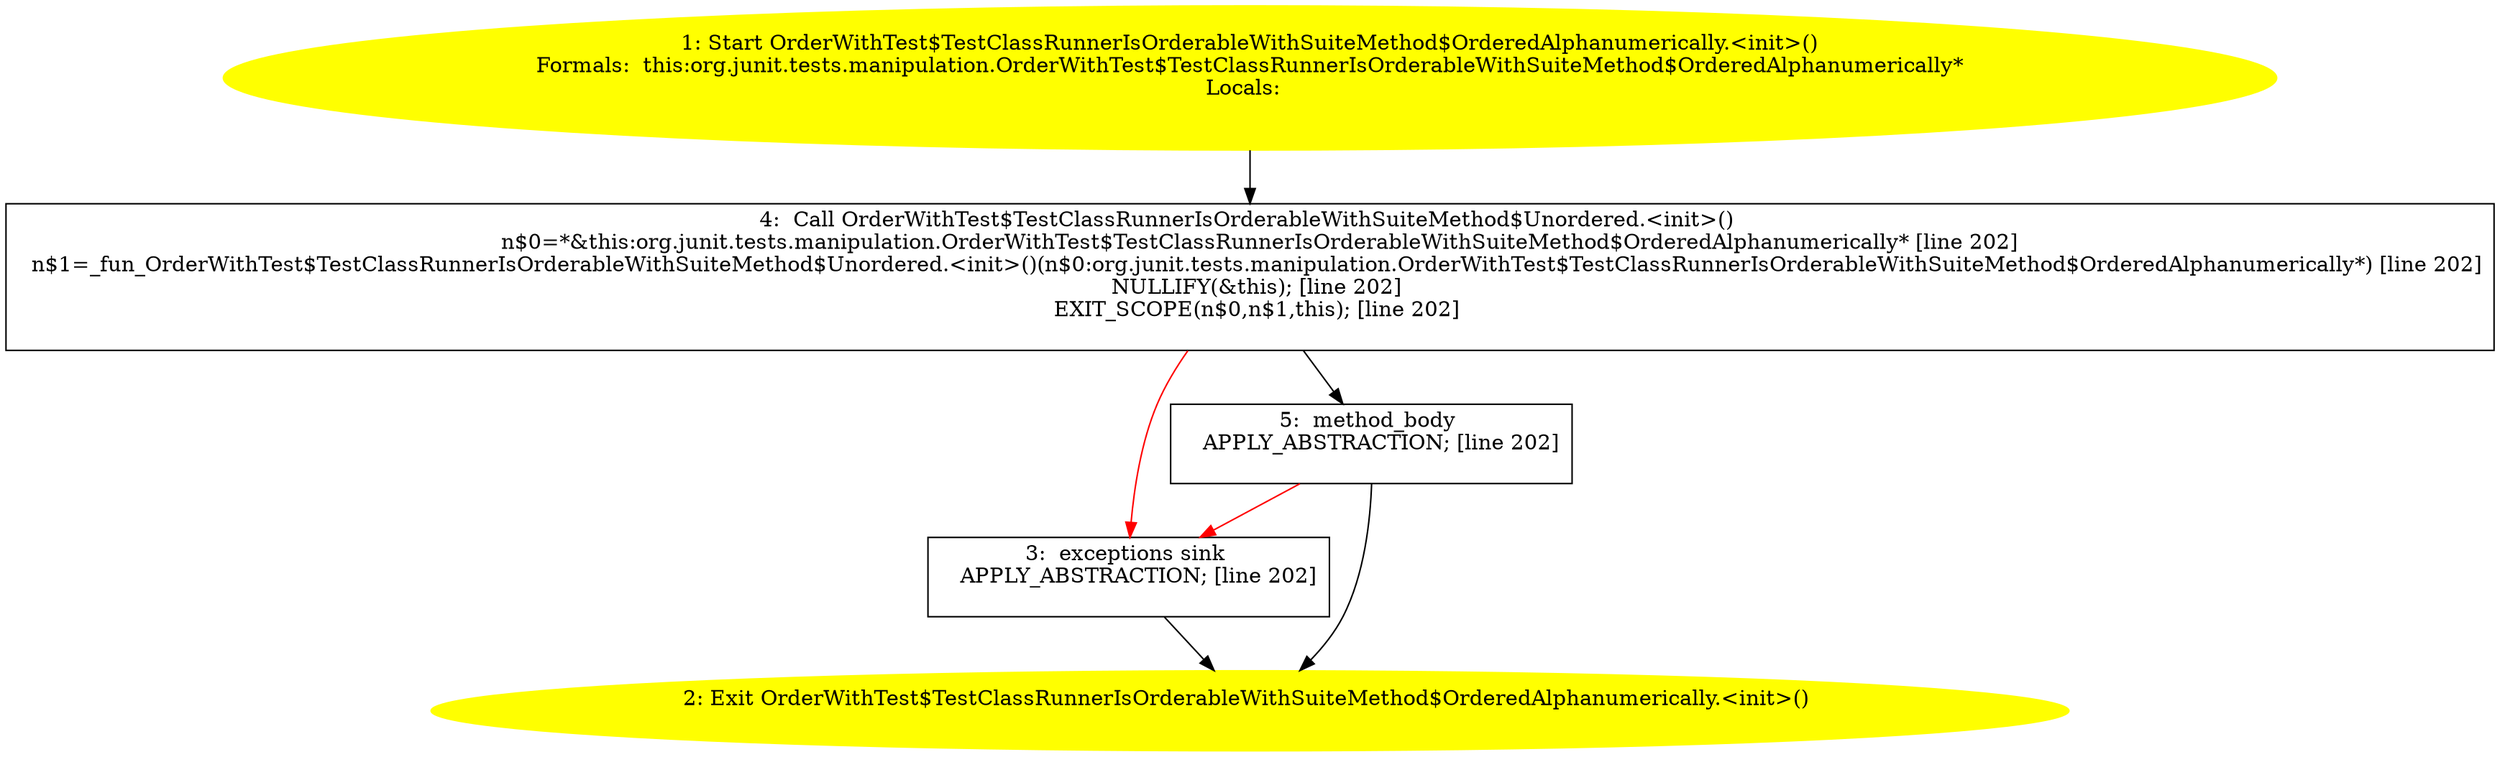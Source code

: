 /* @generated */
digraph cfg {
"org.junit.tests.manipulation.OrderWithTest$TestClassRunnerIsOrderableWithSuiteMethod$OrderedAlphanum.bc7b81d9a5e8bfd3025c46bba0c86c81_1" [label="1: Start OrderWithTest$TestClassRunnerIsOrderableWithSuiteMethod$OrderedAlphanumerically.<init>()\nFormals:  this:org.junit.tests.manipulation.OrderWithTest$TestClassRunnerIsOrderableWithSuiteMethod$OrderedAlphanumerically*\nLocals:  \n  " color=yellow style=filled]
	

	 "org.junit.tests.manipulation.OrderWithTest$TestClassRunnerIsOrderableWithSuiteMethod$OrderedAlphanum.bc7b81d9a5e8bfd3025c46bba0c86c81_1" -> "org.junit.tests.manipulation.OrderWithTest$TestClassRunnerIsOrderableWithSuiteMethod$OrderedAlphanum.bc7b81d9a5e8bfd3025c46bba0c86c81_4" ;
"org.junit.tests.manipulation.OrderWithTest$TestClassRunnerIsOrderableWithSuiteMethod$OrderedAlphanum.bc7b81d9a5e8bfd3025c46bba0c86c81_2" [label="2: Exit OrderWithTest$TestClassRunnerIsOrderableWithSuiteMethod$OrderedAlphanumerically.<init>() \n  " color=yellow style=filled]
	

"org.junit.tests.manipulation.OrderWithTest$TestClassRunnerIsOrderableWithSuiteMethod$OrderedAlphanum.bc7b81d9a5e8bfd3025c46bba0c86c81_3" [label="3:  exceptions sink \n   APPLY_ABSTRACTION; [line 202]\n " shape="box"]
	

	 "org.junit.tests.manipulation.OrderWithTest$TestClassRunnerIsOrderableWithSuiteMethod$OrderedAlphanum.bc7b81d9a5e8bfd3025c46bba0c86c81_3" -> "org.junit.tests.manipulation.OrderWithTest$TestClassRunnerIsOrderableWithSuiteMethod$OrderedAlphanum.bc7b81d9a5e8bfd3025c46bba0c86c81_2" ;
"org.junit.tests.manipulation.OrderWithTest$TestClassRunnerIsOrderableWithSuiteMethod$OrderedAlphanum.bc7b81d9a5e8bfd3025c46bba0c86c81_4" [label="4:  Call OrderWithTest$TestClassRunnerIsOrderableWithSuiteMethod$Unordered.<init>() \n   n$0=*&this:org.junit.tests.manipulation.OrderWithTest$TestClassRunnerIsOrderableWithSuiteMethod$OrderedAlphanumerically* [line 202]\n  n$1=_fun_OrderWithTest$TestClassRunnerIsOrderableWithSuiteMethod$Unordered.<init>()(n$0:org.junit.tests.manipulation.OrderWithTest$TestClassRunnerIsOrderableWithSuiteMethod$OrderedAlphanumerically*) [line 202]\n  NULLIFY(&this); [line 202]\n  EXIT_SCOPE(n$0,n$1,this); [line 202]\n " shape="box"]
	

	 "org.junit.tests.manipulation.OrderWithTest$TestClassRunnerIsOrderableWithSuiteMethod$OrderedAlphanum.bc7b81d9a5e8bfd3025c46bba0c86c81_4" -> "org.junit.tests.manipulation.OrderWithTest$TestClassRunnerIsOrderableWithSuiteMethod$OrderedAlphanum.bc7b81d9a5e8bfd3025c46bba0c86c81_5" ;
	 "org.junit.tests.manipulation.OrderWithTest$TestClassRunnerIsOrderableWithSuiteMethod$OrderedAlphanum.bc7b81d9a5e8bfd3025c46bba0c86c81_4" -> "org.junit.tests.manipulation.OrderWithTest$TestClassRunnerIsOrderableWithSuiteMethod$OrderedAlphanum.bc7b81d9a5e8bfd3025c46bba0c86c81_3" [color="red" ];
"org.junit.tests.manipulation.OrderWithTest$TestClassRunnerIsOrderableWithSuiteMethod$OrderedAlphanum.bc7b81d9a5e8bfd3025c46bba0c86c81_5" [label="5:  method_body \n   APPLY_ABSTRACTION; [line 202]\n " shape="box"]
	

	 "org.junit.tests.manipulation.OrderWithTest$TestClassRunnerIsOrderableWithSuiteMethod$OrderedAlphanum.bc7b81d9a5e8bfd3025c46bba0c86c81_5" -> "org.junit.tests.manipulation.OrderWithTest$TestClassRunnerIsOrderableWithSuiteMethod$OrderedAlphanum.bc7b81d9a5e8bfd3025c46bba0c86c81_2" ;
	 "org.junit.tests.manipulation.OrderWithTest$TestClassRunnerIsOrderableWithSuiteMethod$OrderedAlphanum.bc7b81d9a5e8bfd3025c46bba0c86c81_5" -> "org.junit.tests.manipulation.OrderWithTest$TestClassRunnerIsOrderableWithSuiteMethod$OrderedAlphanum.bc7b81d9a5e8bfd3025c46bba0c86c81_3" [color="red" ];
}
